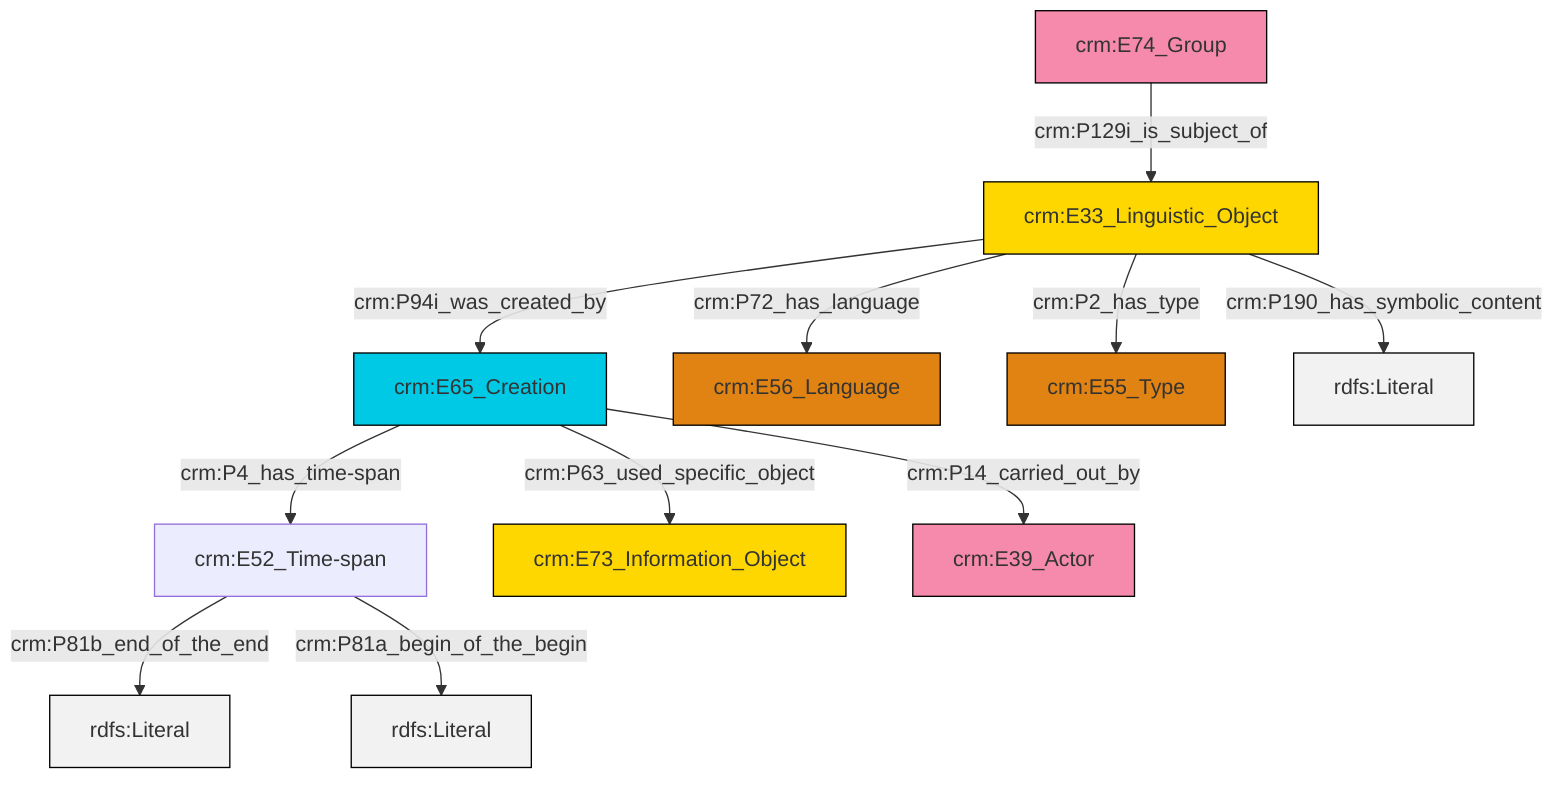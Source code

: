 graph TD
classDef Literal fill:#f2f2f2,stroke:#000000;
classDef CRM_Entity fill:#FFFFFF,stroke:#000000;
classDef Temporal_Entity fill:#00C9E6, stroke:#000000;
classDef Type fill:#E18312, stroke:#000000;
classDef Time-Span fill:#2C9C91, stroke:#000000;
classDef Appellation fill:#FFEB7F, stroke:#000000;
classDef Place fill:#008836, stroke:#000000;
classDef Persistent_Item fill:#B266B2, stroke:#000000;
classDef Conceptual_Object fill:#FFD700, stroke:#000000;
classDef Physical_Thing fill:#D2B48C, stroke:#000000;
classDef Actor fill:#f58aad, stroke:#000000;
classDef PC_Classes fill:#4ce600, stroke:#000000;
classDef Multi fill:#cccccc,stroke:#000000;

0["crm:E52_Time-span"]:::Default -->|crm:P81b_end_of_the_end| 1[rdfs:Literal]:::Literal
4["crm:E74_Group"]:::Actor -->|crm:P129i_is_subject_of| 5["crm:E33_Linguistic_Object"]:::Conceptual_Object
6["crm:E65_Creation"]:::Temporal_Entity -->|crm:P4_has_time-span| 0["crm:E52_Time-span"]:::Default
6["crm:E65_Creation"]:::Temporal_Entity -->|crm:P14_carried_out_by| 11["crm:E39_Actor"]:::Actor
5["crm:E33_Linguistic_Object"]:::Conceptual_Object -->|crm:P94i_was_created_by| 6["crm:E65_Creation"]:::Temporal_Entity
6["crm:E65_Creation"]:::Temporal_Entity -->|crm:P63_used_specific_object| 2["crm:E73_Information_Object"]:::Conceptual_Object
5["crm:E33_Linguistic_Object"]:::Conceptual_Object -->|crm:P72_has_language| 7["crm:E56_Language"]:::Type
0["crm:E52_Time-span"]:::Default -->|crm:P81a_begin_of_the_begin| 17[rdfs:Literal]:::Literal
5["crm:E33_Linguistic_Object"]:::Conceptual_Object -->|crm:P190_has_symbolic_content| 18[rdfs:Literal]:::Literal
5["crm:E33_Linguistic_Object"]:::Conceptual_Object -->|crm:P2_has_type| 9["crm:E55_Type"]:::Type